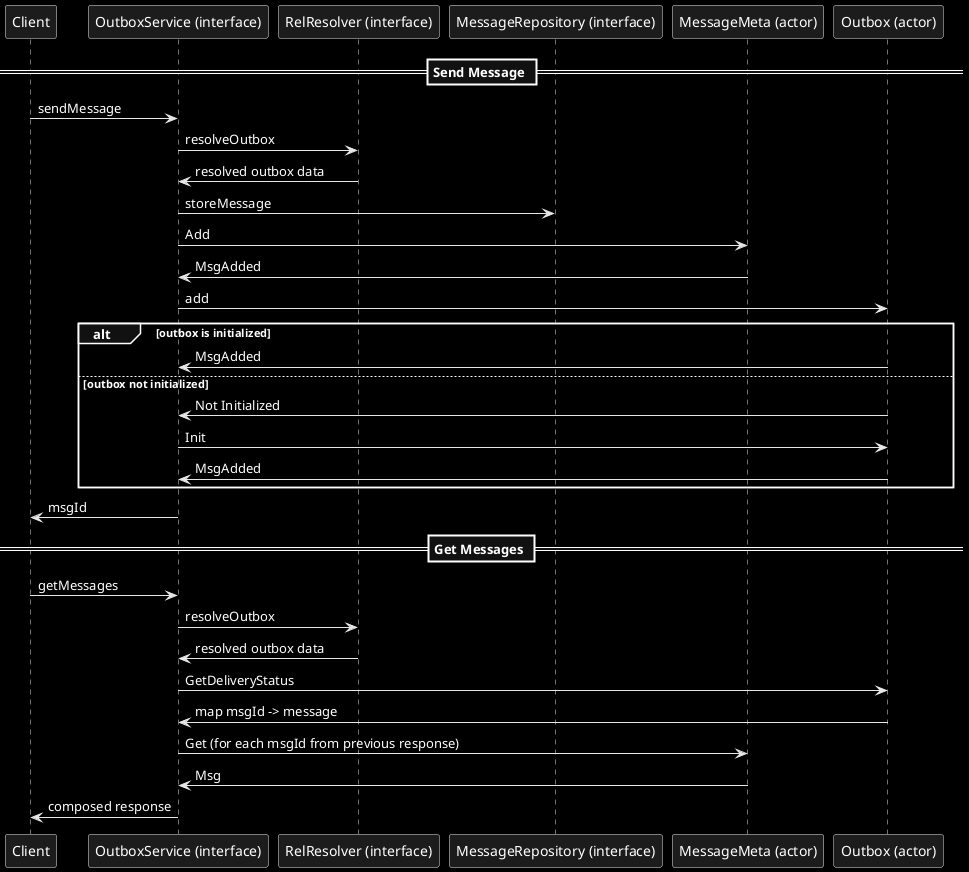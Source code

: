 @startuml
skinparam monochrome reverse

== Send Message ==
Client -> "OutboxService (interface)": sendMessage
"OutboxService (interface)" -> "RelResolver (interface)": resolveOutbox
"RelResolver (interface)" -> "OutboxService (interface)": resolved outbox data
"OutboxService (interface)" -> "MessageRepository (interface)": storeMessage
"OutboxService (interface)" -> "MessageMeta (actor)": Add
"MessageMeta (actor)" -> "OutboxService (interface)": MsgAdded
"OutboxService (interface)" -> "Outbox (actor)": add
alt outbox is initialized
	"Outbox (actor)" -> "OutboxService (interface)": MsgAdded
else outbox not initialized
	"Outbox (actor)" -> "OutboxService (interface)": Not Initialized
	"OutboxService (interface)" -> "Outbox (actor)": Init
	"Outbox (actor)" -> "OutboxService (interface)": MsgAdded
end
"OutboxService (interface)" -> Client: msgId

== Get Messages ==
Client -> "OutboxService (interface)": getMessages
"OutboxService (interface)" -> "RelResolver (interface)": resolveOutbox
"RelResolver (interface)" -> "OutboxService (interface)": resolved outbox data
"OutboxService (interface)" -> "Outbox (actor)": GetDeliveryStatus
"Outbox (actor)" -> "OutboxService (interface)": map msgId -> message
"OutboxService (interface)" -> "MessageMeta (actor)": Get (for each msgId from previous response)
"MessageMeta (actor)" -> "OutboxService (interface)": Msg
"OutboxService (interface)" -> Client: composed response


@enduml
